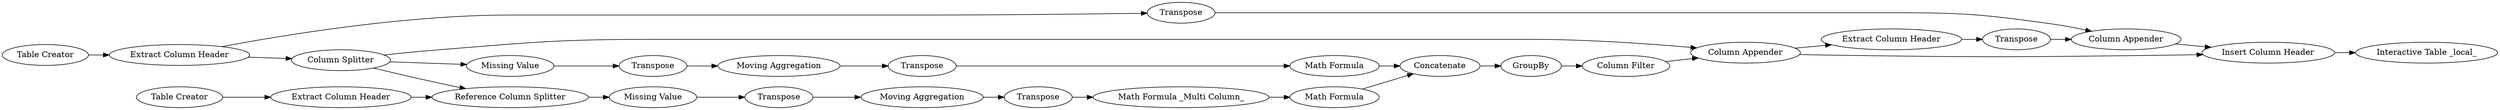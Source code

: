 digraph {
	1 [label="Table Creator"]
	2 [label="Table Creator"]
	4 [label="Extract Column Header"]
	5 [label="Extract Column Header"]
	8 [label="Missing Value"]
	18 [label="Missing Value"]
	19 [label=Transpose]
	20 [label=Transpose]
	23 [label="Moving Aggregation"]
	24 [label=Transpose]
	25 [label=Transpose]
	26 [label="Moving Aggregation"]
	27 [label="Math Formula _Multi Column_"]
	28 [label=Concatenate]
	31 [label=GroupBy]
	33 [label="Math Formula"]
	35 [label="Math Formula"]
	36 [label="Insert Column Header"]
	37 [label=Transpose]
	38 [label="Extract Column Header"]
	39 [label=Transpose]
	40 [label="Column Appender"]
	41 [label="Column Splitter"]
	42 [label="Reference Column Splitter"]
	43 [label="Column Filter"]
	44 [label="Column Appender"]
	45 [label="Interactive Table _local_"]
	1 -> 4
	2 -> 5
	4 -> 37
	4 -> 41
	5 -> 42
	8 -> 20
	18 -> 19
	19 -> 26
	20 -> 23
	23 -> 24
	24 -> 33
	25 -> 27
	26 -> 25
	27 -> 35
	28 -> 31
	31 -> 43
	33 -> 28
	35 -> 28
	36 -> 45
	37 -> 40
	38 -> 39
	39 -> 40
	40 -> 36
	41 -> 42
	41 -> 44
	41 -> 8
	42 -> 18
	43 -> 44
	44 -> 36
	44 -> 38
	rankdir=LR
}

